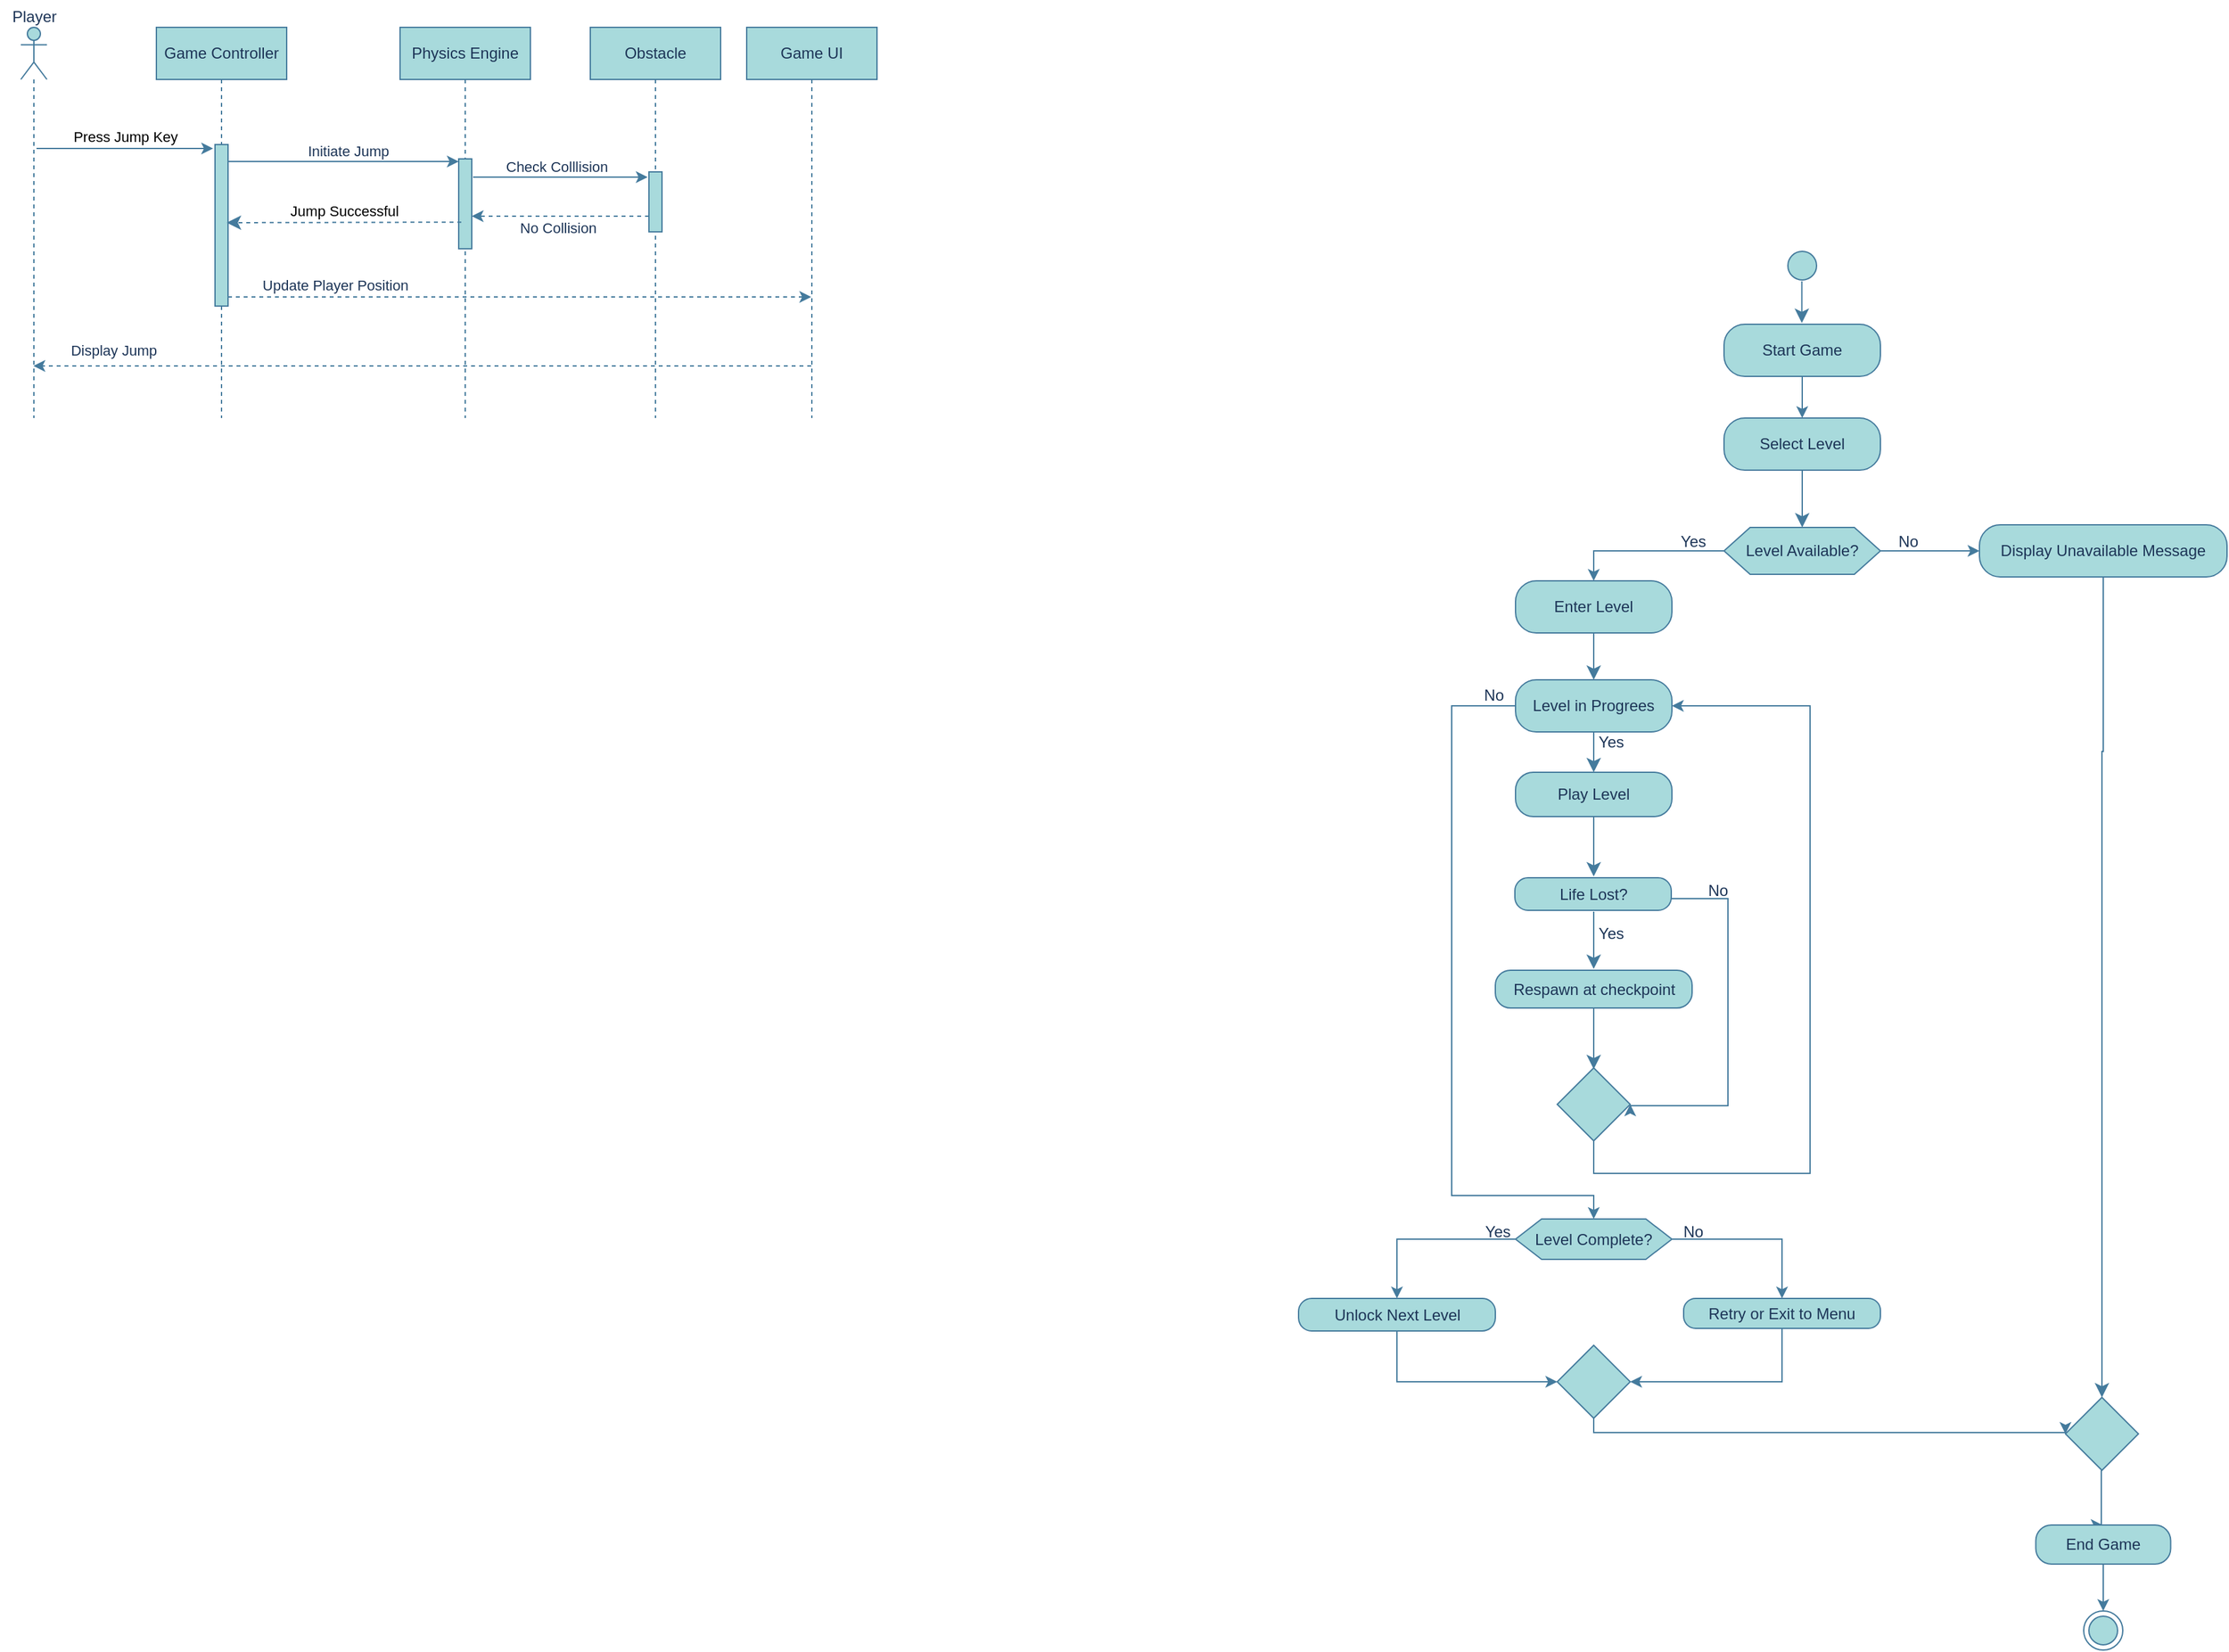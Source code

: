 <mxfile version="22.1.11" type="github">
  <diagram id="C5RBs43oDa-KdzZeNtuy" name="Page-1">
    <mxGraphModel dx="3575" dy="1578" grid="0" gridSize="10" guides="1" tooltips="1" connect="1" arrows="1" fold="1" page="0" pageScale="1" pageWidth="827" pageHeight="1169" math="0" shadow="0">
      <root>
        <mxCell id="WIyWlLk6GJQsqaUBKTNV-0" />
        <mxCell id="WIyWlLk6GJQsqaUBKTNV-1" parent="WIyWlLk6GJQsqaUBKTNV-0" />
        <mxCell id="QPjvkbg2EBSWsGoP1NiQ-19" value="Game Controller" style="shape=umlLifeline;perimeter=lifelinePerimeter;whiteSpace=wrap;html=1;container=1;dropTarget=0;collapsible=0;recursiveResize=0;outlineConnect=0;portConstraint=eastwest;newEdgeStyle={&quot;curved&quot;:0,&quot;rounded&quot;:0};labelBackgroundColor=none;fillColor=#A8DADC;strokeColor=#457B9D;fontColor=#1D3557;" vertex="1" parent="WIyWlLk6GJQsqaUBKTNV-1">
          <mxGeometry x="-506" y="-269" width="100" height="300" as="geometry" />
        </mxCell>
        <mxCell id="QPjvkbg2EBSWsGoP1NiQ-26" value="" style="html=1;points=[[0,0,0,0,5],[0,1,0,0,-5],[1,0,0,0,5],[1,1,0,0,-5]];perimeter=orthogonalPerimeter;outlineConnect=0;targetShapes=umlLifeline;portConstraint=eastwest;newEdgeStyle={&quot;curved&quot;:0,&quot;rounded&quot;:0};labelBackgroundColor=none;fillColor=#A8DADC;strokeColor=#457B9D;fontColor=#1D3557;" vertex="1" parent="QPjvkbg2EBSWsGoP1NiQ-19">
          <mxGeometry x="45" y="90" width="10" height="124" as="geometry" />
        </mxCell>
        <mxCell id="QPjvkbg2EBSWsGoP1NiQ-20" value="Obstacle" style="shape=umlLifeline;perimeter=lifelinePerimeter;whiteSpace=wrap;html=1;container=1;dropTarget=0;collapsible=0;recursiveResize=0;outlineConnect=0;portConstraint=eastwest;newEdgeStyle={&quot;edgeStyle&quot;:&quot;elbowEdgeStyle&quot;,&quot;elbow&quot;:&quot;vertical&quot;,&quot;curved&quot;:0,&quot;rounded&quot;:0};labelBackgroundColor=none;fillColor=#A8DADC;strokeColor=#457B9D;fontColor=#1D3557;" vertex="1" parent="WIyWlLk6GJQsqaUBKTNV-1">
          <mxGeometry x="-173" y="-269" width="100" height="300" as="geometry" />
        </mxCell>
        <mxCell id="QPjvkbg2EBSWsGoP1NiQ-33" value="" style="html=1;points=[[0,0,0,0,5],[0,1,0,0,-5],[1,0,0,0,5],[1,1,0,0,-5]];perimeter=orthogonalPerimeter;outlineConnect=0;targetShapes=umlLifeline;portConstraint=eastwest;newEdgeStyle={&quot;curved&quot;:0,&quot;rounded&quot;:0};labelBackgroundColor=none;fillColor=#A8DADC;strokeColor=#457B9D;fontColor=#1D3557;" vertex="1" parent="QPjvkbg2EBSWsGoP1NiQ-20">
          <mxGeometry x="45" y="111" width="10" height="46" as="geometry" />
        </mxCell>
        <mxCell id="QPjvkbg2EBSWsGoP1NiQ-40" style="edgeStyle=elbowEdgeStyle;rounded=0;orthogonalLoop=1;jettySize=auto;html=1;elbow=vertical;curved=0;dashed=1;labelBackgroundColor=none;strokeColor=#457B9D;fontColor=default;" edge="1" parent="WIyWlLk6GJQsqaUBKTNV-1" source="QPjvkbg2EBSWsGoP1NiQ-21">
          <mxGeometry relative="1" as="geometry">
            <mxPoint x="56.5" y="-9" as="sourcePoint" />
            <mxPoint x="-600.333" y="-9" as="targetPoint" />
          </mxGeometry>
        </mxCell>
        <mxCell id="QPjvkbg2EBSWsGoP1NiQ-41" value="Display Jump" style="edgeLabel;html=1;align=center;verticalAlign=middle;resizable=0;points=[];labelBackgroundColor=none;fontColor=#1D3557;" vertex="1" connectable="0" parent="QPjvkbg2EBSWsGoP1NiQ-40">
          <mxGeometry x="0.746" y="2" relative="1" as="geometry">
            <mxPoint x="-15" y="-14" as="offset" />
          </mxGeometry>
        </mxCell>
        <mxCell id="QPjvkbg2EBSWsGoP1NiQ-21" value="Game UI" style="shape=umlLifeline;perimeter=lifelinePerimeter;whiteSpace=wrap;html=1;container=1;dropTarget=0;collapsible=0;recursiveResize=0;outlineConnect=0;portConstraint=eastwest;newEdgeStyle={&quot;edgeStyle&quot;:&quot;elbowEdgeStyle&quot;,&quot;elbow&quot;:&quot;vertical&quot;,&quot;curved&quot;:0,&quot;rounded&quot;:0};labelBackgroundColor=none;fillColor=#A8DADC;strokeColor=#457B9D;fontColor=#1D3557;" vertex="1" parent="WIyWlLk6GJQsqaUBKTNV-1">
          <mxGeometry x="-53" y="-269" width="100" height="300" as="geometry" />
        </mxCell>
        <mxCell id="QPjvkbg2EBSWsGoP1NiQ-22" value="Physics Engine" style="shape=umlLifeline;perimeter=lifelinePerimeter;whiteSpace=wrap;html=1;container=1;dropTarget=0;collapsible=0;recursiveResize=0;outlineConnect=0;portConstraint=eastwest;newEdgeStyle={&quot;curved&quot;:0,&quot;rounded&quot;:0};labelBackgroundColor=none;fillColor=#A8DADC;strokeColor=#457B9D;fontColor=#1D3557;" vertex="1" parent="WIyWlLk6GJQsqaUBKTNV-1">
          <mxGeometry x="-319" y="-269" width="100" height="300" as="geometry" />
        </mxCell>
        <mxCell id="QPjvkbg2EBSWsGoP1NiQ-27" value="" style="html=1;points=[[0,0,0,0,5],[0,1,0,0,-5],[1,0,0,0,5],[1,1,0,0,-5]];perimeter=orthogonalPerimeter;outlineConnect=0;targetShapes=umlLifeline;portConstraint=eastwest;newEdgeStyle={&quot;curved&quot;:0,&quot;rounded&quot;:0};labelBackgroundColor=none;fillColor=#A8DADC;strokeColor=#457B9D;fontColor=#1D3557;" vertex="1" parent="QPjvkbg2EBSWsGoP1NiQ-22">
          <mxGeometry x="45" y="101" width="10" height="69" as="geometry" />
        </mxCell>
        <mxCell id="QPjvkbg2EBSWsGoP1NiQ-23" value="Press Jump Key" style="html=1;verticalAlign=bottom;endArrow=classic;curved=0;rounded=0;endFill=1;labelBackgroundColor=none;strokeColor=#457B9D;fontColor=default;" edge="1" parent="WIyWlLk6GJQsqaUBKTNV-1">
          <mxGeometry width="80" relative="1" as="geometry">
            <mxPoint x="-598" y="-176" as="sourcePoint" />
            <mxPoint x="-462.5" y="-176" as="targetPoint" />
          </mxGeometry>
        </mxCell>
        <mxCell id="QPjvkbg2EBSWsGoP1NiQ-24" value="" style="shape=umlLifeline;perimeter=lifelinePerimeter;whiteSpace=wrap;html=1;container=1;dropTarget=0;collapsible=0;recursiveResize=0;outlineConnect=0;portConstraint=eastwest;newEdgeStyle={&quot;curved&quot;:0,&quot;rounded&quot;:0};participant=umlActor;labelBackgroundColor=none;fillColor=#A8DADC;strokeColor=#457B9D;fontColor=#1D3557;" vertex="1" parent="WIyWlLk6GJQsqaUBKTNV-1">
          <mxGeometry x="-610" y="-269" width="20" height="300" as="geometry" />
        </mxCell>
        <mxCell id="QPjvkbg2EBSWsGoP1NiQ-25" value="Player" style="text;html=1;align=center;verticalAlign=middle;resizable=0;points=[];autosize=1;strokeColor=none;fillColor=none;labelBackgroundColor=none;fontColor=#1D3557;" vertex="1" parent="WIyWlLk6GJQsqaUBKTNV-1">
          <mxGeometry x="-626" y="-290" width="52" height="26" as="geometry" />
        </mxCell>
        <mxCell id="QPjvkbg2EBSWsGoP1NiQ-30" style="edgeStyle=none;rounded=0;orthogonalLoop=1;jettySize=auto;html=1;curved=0;labelBackgroundColor=none;strokeColor=#457B9D;fontColor=default;" edge="1" parent="WIyWlLk6GJQsqaUBKTNV-1">
          <mxGeometry relative="1" as="geometry">
            <mxPoint x="-451" y="-166" as="sourcePoint" />
            <mxPoint x="-274" y="-166" as="targetPoint" />
          </mxGeometry>
        </mxCell>
        <mxCell id="QPjvkbg2EBSWsGoP1NiQ-31" value="Initiate Jump" style="edgeLabel;html=1;align=center;verticalAlign=middle;resizable=0;points=[];labelBackgroundColor=none;fontColor=#1D3557;" vertex="1" connectable="0" parent="QPjvkbg2EBSWsGoP1NiQ-30">
          <mxGeometry x="0.009" relative="1" as="geometry">
            <mxPoint x="2" y="-8" as="offset" />
          </mxGeometry>
        </mxCell>
        <mxCell id="QPjvkbg2EBSWsGoP1NiQ-32" value="Jump Successful" style="html=1;verticalAlign=bottom;endArrow=classic;dashed=1;endSize=8;curved=0;rounded=0;endFill=1;labelBackgroundColor=none;strokeColor=#457B9D;fontColor=default;" edge="1" parent="WIyWlLk6GJQsqaUBKTNV-1">
          <mxGeometry relative="1" as="geometry">
            <mxPoint x="-272" y="-119.42" as="sourcePoint" />
            <mxPoint x="-452" y="-119" as="targetPoint" />
          </mxGeometry>
        </mxCell>
        <mxCell id="QPjvkbg2EBSWsGoP1NiQ-34" style="edgeStyle=none;rounded=0;orthogonalLoop=1;jettySize=auto;html=1;curved=0;labelBackgroundColor=none;strokeColor=#457B9D;fontColor=default;" edge="1" parent="WIyWlLk6GJQsqaUBKTNV-1">
          <mxGeometry relative="1" as="geometry">
            <mxPoint x="-263" y="-154" as="sourcePoint" />
            <mxPoint x="-129" y="-154" as="targetPoint" />
          </mxGeometry>
        </mxCell>
        <mxCell id="QPjvkbg2EBSWsGoP1NiQ-35" value="Check Colllision" style="edgeLabel;html=1;align=center;verticalAlign=middle;resizable=0;points=[];labelBackgroundColor=none;fontColor=#1D3557;" vertex="1" connectable="0" parent="QPjvkbg2EBSWsGoP1NiQ-34">
          <mxGeometry x="-0.008" y="-3" relative="1" as="geometry">
            <mxPoint x="-3" y="-11" as="offset" />
          </mxGeometry>
        </mxCell>
        <mxCell id="QPjvkbg2EBSWsGoP1NiQ-36" style="edgeStyle=none;rounded=0;orthogonalLoop=1;jettySize=auto;html=1;curved=0;dashed=1;endArrow=classic;endFill=1;labelBackgroundColor=none;strokeColor=#457B9D;fontColor=default;" edge="1" parent="WIyWlLk6GJQsqaUBKTNV-1" target="QPjvkbg2EBSWsGoP1NiQ-27">
          <mxGeometry relative="1" as="geometry">
            <mxPoint x="-128" y="-124" as="sourcePoint" />
            <mxPoint x="-263" y="-126" as="targetPoint" />
          </mxGeometry>
        </mxCell>
        <mxCell id="QPjvkbg2EBSWsGoP1NiQ-37" value="No Collision" style="edgeLabel;html=1;align=center;verticalAlign=middle;resizable=0;points=[];labelBackgroundColor=none;fontColor=#1D3557;" vertex="1" connectable="0" parent="QPjvkbg2EBSWsGoP1NiQ-36">
          <mxGeometry x="0.075" y="-1" relative="1" as="geometry">
            <mxPoint x="3" y="10" as="offset" />
          </mxGeometry>
        </mxCell>
        <mxCell id="QPjvkbg2EBSWsGoP1NiQ-38" style="edgeStyle=none;rounded=0;orthogonalLoop=1;jettySize=auto;html=1;curved=0;dashed=1;labelBackgroundColor=none;strokeColor=#457B9D;fontColor=default;" edge="1" parent="WIyWlLk6GJQsqaUBKTNV-1" target="QPjvkbg2EBSWsGoP1NiQ-21">
          <mxGeometry relative="1" as="geometry">
            <mxPoint x="-451" y="-62.0" as="sourcePoint" />
            <mxPoint x="56.5" y="-62.0" as="targetPoint" />
          </mxGeometry>
        </mxCell>
        <mxCell id="QPjvkbg2EBSWsGoP1NiQ-39" value="Update Player Position" style="edgeLabel;html=1;align=center;verticalAlign=middle;resizable=0;points=[];labelBackgroundColor=none;fontColor=#1D3557;" vertex="1" connectable="0" parent="QPjvkbg2EBSWsGoP1NiQ-38">
          <mxGeometry x="-0.731" relative="1" as="geometry">
            <mxPoint x="22" y="-9" as="offset" />
          </mxGeometry>
        </mxCell>
        <mxCell id="QPjvkbg2EBSWsGoP1NiQ-46" value="" style="ellipse;html=1;shape=startState;fillColor=#A8DADC;strokeColor=#457B9D;fontColor=#1D3557;labelBackgroundColor=none;" vertex="1" parent="WIyWlLk6GJQsqaUBKTNV-1">
          <mxGeometry x="742" y="-101" width="30" height="30" as="geometry" />
        </mxCell>
        <mxCell id="QPjvkbg2EBSWsGoP1NiQ-47" value="" style="edgeStyle=orthogonalEdgeStyle;html=1;verticalAlign=bottom;endArrow=classic;endSize=8;strokeColor=#457B9D;rounded=0;fontColor=default;fillColor=#A8DADC;labelBackgroundColor=none;endFill=1;" edge="1" parent="WIyWlLk6GJQsqaUBKTNV-1">
          <mxGeometry relative="1" as="geometry">
            <mxPoint x="756.71" y="-42" as="targetPoint" />
            <mxPoint x="756.71" y="-74" as="sourcePoint" />
          </mxGeometry>
        </mxCell>
        <mxCell id="QPjvkbg2EBSWsGoP1NiQ-57" style="edgeStyle=orthogonalEdgeStyle;rounded=0;orthogonalLoop=1;jettySize=auto;html=1;entryX=0.5;entryY=0;entryDx=0;entryDy=0;strokeColor=#457B9D;fontColor=default;fillColor=#A8DADC;labelBackgroundColor=none;" edge="1" parent="WIyWlLk6GJQsqaUBKTNV-1" source="QPjvkbg2EBSWsGoP1NiQ-48" target="QPjvkbg2EBSWsGoP1NiQ-51">
          <mxGeometry relative="1" as="geometry" />
        </mxCell>
        <mxCell id="QPjvkbg2EBSWsGoP1NiQ-48" value="Start Game" style="rounded=1;whiteSpace=wrap;html=1;arcSize=40;fontColor=#1D3557;fillColor=#A8DADC;strokeColor=#457B9D;labelBackgroundColor=none;" vertex="1" parent="WIyWlLk6GJQsqaUBKTNV-1">
          <mxGeometry x="697" y="-41" width="120" height="40" as="geometry" />
        </mxCell>
        <mxCell id="QPjvkbg2EBSWsGoP1NiQ-52" value="" style="edgeStyle=orthogonalEdgeStyle;html=1;verticalAlign=bottom;endArrow=classic;endSize=8;strokeColor=#457B9D;rounded=0;fontColor=default;fillColor=#A8DADC;labelBackgroundColor=none;endFill=1;" edge="1" parent="WIyWlLk6GJQsqaUBKTNV-1">
          <mxGeometry relative="1" as="geometry">
            <mxPoint x="757" y="115" as="targetPoint" />
            <mxPoint x="757" y="55" as="sourcePoint" />
          </mxGeometry>
        </mxCell>
        <mxCell id="QPjvkbg2EBSWsGoP1NiQ-51" value="Select Level" style="rounded=1;whiteSpace=wrap;html=1;arcSize=40;fontColor=#1D3557;fillColor=#A8DADC;strokeColor=#457B9D;labelBackgroundColor=none;" vertex="1" parent="WIyWlLk6GJQsqaUBKTNV-1">
          <mxGeometry x="697" y="31" width="120" height="40" as="geometry" />
        </mxCell>
        <mxCell id="QPjvkbg2EBSWsGoP1NiQ-63" style="edgeStyle=orthogonalEdgeStyle;rounded=0;orthogonalLoop=1;jettySize=auto;html=1;entryX=0;entryY=0.5;entryDx=0;entryDy=0;strokeColor=#457B9D;fontColor=default;fillColor=#A8DADC;labelBackgroundColor=none;" edge="1" parent="WIyWlLk6GJQsqaUBKTNV-1" source="QPjvkbg2EBSWsGoP1NiQ-58" target="QPjvkbg2EBSWsGoP1NiQ-59">
          <mxGeometry relative="1" as="geometry" />
        </mxCell>
        <mxCell id="QPjvkbg2EBSWsGoP1NiQ-66" style="edgeStyle=orthogonalEdgeStyle;rounded=0;orthogonalLoop=1;jettySize=auto;html=1;entryX=0.5;entryY=0;entryDx=0;entryDy=0;strokeColor=#457B9D;fontColor=default;fillColor=#A8DADC;labelBackgroundColor=none;" edge="1" parent="WIyWlLk6GJQsqaUBKTNV-1" source="QPjvkbg2EBSWsGoP1NiQ-58" target="QPjvkbg2EBSWsGoP1NiQ-61">
          <mxGeometry relative="1" as="geometry" />
        </mxCell>
        <mxCell id="QPjvkbg2EBSWsGoP1NiQ-58" value="Level Available?" style="shape=hexagon;perimeter=hexagonPerimeter2;whiteSpace=wrap;html=1;fixedSize=1;strokeColor=#457B9D;fontColor=#1D3557;fillColor=#A8DADC;labelBackgroundColor=none;" vertex="1" parent="WIyWlLk6GJQsqaUBKTNV-1">
          <mxGeometry x="697" y="115" width="120" height="36" as="geometry" />
        </mxCell>
        <mxCell id="QPjvkbg2EBSWsGoP1NiQ-59" value="Display Unavailable Message" style="rounded=1;whiteSpace=wrap;html=1;arcSize=40;fontColor=#1D3557;fillColor=#A8DADC;strokeColor=#457B9D;labelBackgroundColor=none;" vertex="1" parent="WIyWlLk6GJQsqaUBKTNV-1">
          <mxGeometry x="893" y="113" width="190" height="40" as="geometry" />
        </mxCell>
        <mxCell id="QPjvkbg2EBSWsGoP1NiQ-60" value="" style="edgeStyle=orthogonalEdgeStyle;html=1;verticalAlign=bottom;endArrow=classic;endSize=8;strokeColor=#457B9D;rounded=0;fontColor=default;fillColor=#A8DADC;labelBackgroundColor=none;entryX=0.5;entryY=0;entryDx=0;entryDy=0;exitX=0.5;exitY=1;exitDx=0;exitDy=0;endFill=1;" edge="1" source="QPjvkbg2EBSWsGoP1NiQ-59" parent="WIyWlLk6GJQsqaUBKTNV-1" target="QPjvkbg2EBSWsGoP1NiQ-95">
          <mxGeometry relative="1" as="geometry">
            <mxPoint x="977" y="287" as="targetPoint" />
            <mxPoint x="977.053" y="153" as="sourcePoint" />
            <Array as="points">
              <mxPoint x="988" y="287" />
              <mxPoint x="987" y="287" />
            </Array>
          </mxGeometry>
        </mxCell>
        <mxCell id="QPjvkbg2EBSWsGoP1NiQ-61" value="Enter Level" style="rounded=1;whiteSpace=wrap;html=1;arcSize=40;fontColor=#1D3557;fillColor=#A8DADC;strokeColor=#457B9D;labelBackgroundColor=none;" vertex="1" parent="WIyWlLk6GJQsqaUBKTNV-1">
          <mxGeometry x="537" y="156" width="120" height="40" as="geometry" />
        </mxCell>
        <mxCell id="QPjvkbg2EBSWsGoP1NiQ-62" value="" style="edgeStyle=orthogonalEdgeStyle;html=1;verticalAlign=bottom;endArrow=classic;endSize=8;strokeColor=#457B9D;rounded=0;fontColor=default;fillColor=#A8DADC;labelBackgroundColor=none;endFill=1;" edge="1" parent="WIyWlLk6GJQsqaUBKTNV-1">
          <mxGeometry relative="1" as="geometry">
            <mxPoint x="597" y="232" as="targetPoint" />
            <mxPoint x="597" y="196" as="sourcePoint" />
          </mxGeometry>
        </mxCell>
        <mxCell id="QPjvkbg2EBSWsGoP1NiQ-64" value="No" style="text;html=1;align=center;verticalAlign=middle;resizable=0;points=[];autosize=1;strokeColor=none;fillColor=none;fontColor=#1D3557;labelBackgroundColor=none;" vertex="1" parent="WIyWlLk6GJQsqaUBKTNV-1">
          <mxGeometry x="821" y="113" width="33" height="26" as="geometry" />
        </mxCell>
        <mxCell id="QPjvkbg2EBSWsGoP1NiQ-67" value="Yes" style="text;html=1;align=center;verticalAlign=middle;resizable=0;points=[];autosize=1;strokeColor=none;fillColor=none;fontColor=#1D3557;labelBackgroundColor=none;" vertex="1" parent="WIyWlLk6GJQsqaUBKTNV-1">
          <mxGeometry x="654" y="113" width="38" height="26" as="geometry" />
        </mxCell>
        <mxCell id="QPjvkbg2EBSWsGoP1NiQ-83" style="edgeStyle=orthogonalEdgeStyle;rounded=0;orthogonalLoop=1;jettySize=auto;html=1;entryX=0.5;entryY=0;entryDx=0;entryDy=0;strokeColor=#457B9D;fontColor=default;fillColor=#A8DADC;labelBackgroundColor=none;" edge="1" parent="WIyWlLk6GJQsqaUBKTNV-1" source="QPjvkbg2EBSWsGoP1NiQ-68" target="QPjvkbg2EBSWsGoP1NiQ-81">
          <mxGeometry relative="1" as="geometry">
            <Array as="points">
              <mxPoint x="488" y="252" />
              <mxPoint x="488" y="628" />
              <mxPoint x="597" y="628" />
            </Array>
          </mxGeometry>
        </mxCell>
        <mxCell id="QPjvkbg2EBSWsGoP1NiQ-68" value="Level in Progrees" style="rounded=1;whiteSpace=wrap;html=1;arcSize=40;fontColor=#1D3557;fillColor=#A8DADC;strokeColor=#457B9D;labelBackgroundColor=none;" vertex="1" parent="WIyWlLk6GJQsqaUBKTNV-1">
          <mxGeometry x="537" y="232" width="120" height="40" as="geometry" />
        </mxCell>
        <mxCell id="QPjvkbg2EBSWsGoP1NiQ-69" value="" style="edgeStyle=orthogonalEdgeStyle;html=1;verticalAlign=bottom;endArrow=classic;endSize=8;strokeColor=#457B9D;rounded=0;fontColor=default;fillColor=#A8DADC;labelBackgroundColor=none;exitX=0.5;exitY=1;exitDx=0;exitDy=0;endFill=1;entryX=0.5;entryY=0;entryDx=0;entryDy=0;" edge="1" parent="WIyWlLk6GJQsqaUBKTNV-1" source="QPjvkbg2EBSWsGoP1NiQ-68" target="QPjvkbg2EBSWsGoP1NiQ-70">
          <mxGeometry relative="1" as="geometry">
            <mxPoint x="596" y="301" as="targetPoint" />
            <mxPoint x="596" y="277" as="sourcePoint" />
          </mxGeometry>
        </mxCell>
        <mxCell id="QPjvkbg2EBSWsGoP1NiQ-70" value="Play Level" style="rounded=1;whiteSpace=wrap;html=1;arcSize=40;fontColor=#1D3557;fillColor=#A8DADC;strokeColor=#457B9D;labelBackgroundColor=none;" vertex="1" parent="WIyWlLk6GJQsqaUBKTNV-1">
          <mxGeometry x="537" y="303" width="120" height="34" as="geometry" />
        </mxCell>
        <mxCell id="QPjvkbg2EBSWsGoP1NiQ-71" value="" style="edgeStyle=orthogonalEdgeStyle;html=1;verticalAlign=bottom;endArrow=classic;endSize=8;strokeColor=#457B9D;rounded=0;fontColor=default;fillColor=#A8DADC;labelBackgroundColor=none;endFill=1;exitX=0.5;exitY=1;exitDx=0;exitDy=0;" edge="1" parent="WIyWlLk6GJQsqaUBKTNV-1" source="QPjvkbg2EBSWsGoP1NiQ-70">
          <mxGeometry relative="1" as="geometry">
            <mxPoint x="597" y="383" as="targetPoint" />
            <mxPoint x="597" y="349" as="sourcePoint" />
          </mxGeometry>
        </mxCell>
        <mxCell id="QPjvkbg2EBSWsGoP1NiQ-77" style="edgeStyle=orthogonalEdgeStyle;rounded=0;orthogonalLoop=1;jettySize=auto;html=1;entryX=1;entryY=0.5;entryDx=0;entryDy=0;strokeColor=#457B9D;fontColor=default;fillColor=#A8DADC;labelBackgroundColor=none;exitX=1;exitY=0.5;exitDx=0;exitDy=0;" edge="1" parent="WIyWlLk6GJQsqaUBKTNV-1" source="QPjvkbg2EBSWsGoP1NiQ-72" target="QPjvkbg2EBSWsGoP1NiQ-76">
          <mxGeometry relative="1" as="geometry">
            <mxPoint x="671" y="404" as="sourcePoint" />
            <Array as="points">
              <mxPoint x="657" y="400" />
              <mxPoint x="700" y="400" />
              <mxPoint x="700" y="559" />
              <mxPoint x="625" y="559" />
            </Array>
          </mxGeometry>
        </mxCell>
        <mxCell id="QPjvkbg2EBSWsGoP1NiQ-72" value="Life Lost?" style="rounded=1;whiteSpace=wrap;html=1;arcSize=40;fontColor=#1D3557;fillColor=#A8DADC;strokeColor=#457B9D;labelBackgroundColor=none;" vertex="1" parent="WIyWlLk6GJQsqaUBKTNV-1">
          <mxGeometry x="536.5" y="384" width="120" height="25" as="geometry" />
        </mxCell>
        <mxCell id="QPjvkbg2EBSWsGoP1NiQ-73" value="" style="edgeStyle=orthogonalEdgeStyle;html=1;verticalAlign=bottom;endArrow=classic;endSize=8;strokeColor=#457B9D;rounded=0;fontColor=default;fillColor=#A8DADC;labelBackgroundColor=none;endFill=1;" edge="1" parent="WIyWlLk6GJQsqaUBKTNV-1">
          <mxGeometry relative="1" as="geometry">
            <mxPoint x="597" y="454" as="targetPoint" />
            <mxPoint x="597" y="410" as="sourcePoint" />
          </mxGeometry>
        </mxCell>
        <mxCell id="QPjvkbg2EBSWsGoP1NiQ-74" value="Respawn at checkpoint" style="rounded=1;whiteSpace=wrap;html=1;arcSize=40;fontColor=#1D3557;fillColor=#A8DADC;strokeColor=#457B9D;labelBackgroundColor=none;" vertex="1" parent="WIyWlLk6GJQsqaUBKTNV-1">
          <mxGeometry x="521.5" y="455" width="151" height="29" as="geometry" />
        </mxCell>
        <mxCell id="QPjvkbg2EBSWsGoP1NiQ-75" value="" style="edgeStyle=orthogonalEdgeStyle;html=1;verticalAlign=bottom;endArrow=classic;endSize=8;strokeColor=#457B9D;rounded=0;fontColor=default;fillColor=#A8DADC;labelBackgroundColor=none;endFill=1;" edge="1" parent="WIyWlLk6GJQsqaUBKTNV-1">
          <mxGeometry relative="1" as="geometry">
            <mxPoint x="597" y="531" as="targetPoint" />
            <mxPoint x="597" y="484" as="sourcePoint" />
          </mxGeometry>
        </mxCell>
        <mxCell id="QPjvkbg2EBSWsGoP1NiQ-80" style="edgeStyle=orthogonalEdgeStyle;rounded=0;orthogonalLoop=1;jettySize=auto;html=1;entryX=1;entryY=0.5;entryDx=0;entryDy=0;strokeColor=#457B9D;fontColor=default;fillColor=#A8DADC;labelBackgroundColor=none;" edge="1" parent="WIyWlLk6GJQsqaUBKTNV-1" source="QPjvkbg2EBSWsGoP1NiQ-76" target="QPjvkbg2EBSWsGoP1NiQ-68">
          <mxGeometry relative="1" as="geometry">
            <Array as="points">
              <mxPoint x="597" y="611" />
              <mxPoint x="763" y="611" />
              <mxPoint x="763" y="252" />
            </Array>
          </mxGeometry>
        </mxCell>
        <mxCell id="QPjvkbg2EBSWsGoP1NiQ-76" value="" style="rhombus;whiteSpace=wrap;html=1;strokeColor=#457B9D;fontColor=#1D3557;fillColor=#A8DADC;labelBackgroundColor=none;" vertex="1" parent="WIyWlLk6GJQsqaUBKTNV-1">
          <mxGeometry x="569" y="530" width="56" height="56" as="geometry" />
        </mxCell>
        <mxCell id="QPjvkbg2EBSWsGoP1NiQ-78" value="No" style="text;html=1;align=center;verticalAlign=middle;resizable=0;points=[];autosize=1;strokeColor=none;fillColor=none;fontColor=#1D3557;labelBackgroundColor=none;" vertex="1" parent="WIyWlLk6GJQsqaUBKTNV-1">
          <mxGeometry x="675" y="381" width="33" height="26" as="geometry" />
        </mxCell>
        <mxCell id="QPjvkbg2EBSWsGoP1NiQ-79" value="Yes" style="text;html=1;align=center;verticalAlign=middle;resizable=0;points=[];autosize=1;strokeColor=none;fillColor=none;fontColor=#1D3557;labelBackgroundColor=none;" vertex="1" parent="WIyWlLk6GJQsqaUBKTNV-1">
          <mxGeometry x="591" y="414" width="38" height="26" as="geometry" />
        </mxCell>
        <mxCell id="QPjvkbg2EBSWsGoP1NiQ-88" style="edgeStyle=orthogonalEdgeStyle;rounded=0;orthogonalLoop=1;jettySize=auto;html=1;entryX=0.5;entryY=0;entryDx=0;entryDy=0;strokeColor=#457B9D;fontColor=default;fillColor=#A8DADC;labelBackgroundColor=none;" edge="1" parent="WIyWlLk6GJQsqaUBKTNV-1" source="QPjvkbg2EBSWsGoP1NiQ-81" target="QPjvkbg2EBSWsGoP1NiQ-86">
          <mxGeometry relative="1" as="geometry" />
        </mxCell>
        <mxCell id="QPjvkbg2EBSWsGoP1NiQ-89" style="edgeStyle=orthogonalEdgeStyle;rounded=0;orthogonalLoop=1;jettySize=auto;html=1;entryX=0.5;entryY=0;entryDx=0;entryDy=0;strokeColor=#457B9D;fontColor=default;fillColor=#A8DADC;labelBackgroundColor=none;" edge="1" parent="WIyWlLk6GJQsqaUBKTNV-1" source="QPjvkbg2EBSWsGoP1NiQ-81" target="QPjvkbg2EBSWsGoP1NiQ-87">
          <mxGeometry relative="1" as="geometry" />
        </mxCell>
        <mxCell id="QPjvkbg2EBSWsGoP1NiQ-81" value="Level Complete?" style="shape=hexagon;perimeter=hexagonPerimeter2;whiteSpace=wrap;html=1;fixedSize=1;strokeColor=#457B9D;fontColor=#1D3557;fillColor=#A8DADC;labelBackgroundColor=none;" vertex="1" parent="WIyWlLk6GJQsqaUBKTNV-1">
          <mxGeometry x="537" y="646" width="120" height="31" as="geometry" />
        </mxCell>
        <mxCell id="QPjvkbg2EBSWsGoP1NiQ-84" value="No" style="text;html=1;align=center;verticalAlign=middle;resizable=0;points=[];autosize=1;strokeColor=none;fillColor=none;fontColor=#1D3557;labelBackgroundColor=none;" vertex="1" parent="WIyWlLk6GJQsqaUBKTNV-1">
          <mxGeometry x="503" y="231" width="33" height="26" as="geometry" />
        </mxCell>
        <mxCell id="QPjvkbg2EBSWsGoP1NiQ-93" style="edgeStyle=orthogonalEdgeStyle;rounded=0;orthogonalLoop=1;jettySize=auto;html=1;entryX=0;entryY=0.5;entryDx=0;entryDy=0;strokeColor=#457B9D;fontColor=default;fillColor=#A8DADC;labelBackgroundColor=none;" edge="1" parent="WIyWlLk6GJQsqaUBKTNV-1" source="QPjvkbg2EBSWsGoP1NiQ-86" target="QPjvkbg2EBSWsGoP1NiQ-92">
          <mxGeometry relative="1" as="geometry">
            <Array as="points">
              <mxPoint x="446" y="771" />
            </Array>
          </mxGeometry>
        </mxCell>
        <mxCell id="QPjvkbg2EBSWsGoP1NiQ-86" value="Unlock Next Level" style="rounded=1;whiteSpace=wrap;html=1;arcSize=40;fontColor=#1D3557;fillColor=#A8DADC;strokeColor=#457B9D;labelBackgroundColor=none;" vertex="1" parent="WIyWlLk6GJQsqaUBKTNV-1">
          <mxGeometry x="370.5" y="707" width="151" height="25" as="geometry" />
        </mxCell>
        <mxCell id="QPjvkbg2EBSWsGoP1NiQ-87" value="Retry or Exit to Menu" style="rounded=1;whiteSpace=wrap;html=1;arcSize=40;fontColor=#1D3557;fillColor=#A8DADC;strokeColor=#457B9D;labelBackgroundColor=none;" vertex="1" parent="WIyWlLk6GJQsqaUBKTNV-1">
          <mxGeometry x="666" y="707" width="151" height="23" as="geometry" />
        </mxCell>
        <mxCell id="QPjvkbg2EBSWsGoP1NiQ-90" value="Yes" style="text;html=1;align=center;verticalAlign=middle;resizable=0;points=[];autosize=1;strokeColor=none;fillColor=none;fontColor=#1D3557;labelBackgroundColor=none;" vertex="1" parent="WIyWlLk6GJQsqaUBKTNV-1">
          <mxGeometry x="504" y="643" width="38" height="26" as="geometry" />
        </mxCell>
        <mxCell id="QPjvkbg2EBSWsGoP1NiQ-91" value="No" style="text;html=1;align=center;verticalAlign=middle;resizable=0;points=[];autosize=1;strokeColor=none;fillColor=none;fontColor=#1D3557;labelBackgroundColor=none;" vertex="1" parent="WIyWlLk6GJQsqaUBKTNV-1">
          <mxGeometry x="656.5" y="643" width="33" height="26" as="geometry" />
        </mxCell>
        <mxCell id="QPjvkbg2EBSWsGoP1NiQ-96" style="edgeStyle=orthogonalEdgeStyle;rounded=0;orthogonalLoop=1;jettySize=auto;html=1;entryX=0;entryY=0.5;entryDx=0;entryDy=0;strokeColor=#457B9D;fontColor=default;fillColor=#A8DADC;labelBackgroundColor=none;" edge="1" parent="WIyWlLk6GJQsqaUBKTNV-1" target="QPjvkbg2EBSWsGoP1NiQ-95">
          <mxGeometry relative="1" as="geometry">
            <mxPoint x="597.0" y="769.0" as="sourcePoint" />
            <Array as="points">
              <mxPoint x="597" y="810" />
              <mxPoint x="959" y="810" />
            </Array>
          </mxGeometry>
        </mxCell>
        <mxCell id="QPjvkbg2EBSWsGoP1NiQ-92" value="" style="rhombus;whiteSpace=wrap;html=1;strokeColor=#457B9D;fontColor=#1D3557;fillColor=#A8DADC;labelBackgroundColor=none;" vertex="1" parent="WIyWlLk6GJQsqaUBKTNV-1">
          <mxGeometry x="569" y="743" width="56" height="56" as="geometry" />
        </mxCell>
        <mxCell id="QPjvkbg2EBSWsGoP1NiQ-94" style="edgeStyle=orthogonalEdgeStyle;rounded=0;orthogonalLoop=1;jettySize=auto;html=1;entryX=1;entryY=0.5;entryDx=0;entryDy=0;strokeColor=#457B9D;fontColor=default;fillColor=#A8DADC;labelBackgroundColor=none;" edge="1" parent="WIyWlLk6GJQsqaUBKTNV-1" source="QPjvkbg2EBSWsGoP1NiQ-87" target="QPjvkbg2EBSWsGoP1NiQ-92">
          <mxGeometry relative="1" as="geometry">
            <Array as="points">
              <mxPoint x="742" y="771" />
            </Array>
          </mxGeometry>
        </mxCell>
        <mxCell id="QPjvkbg2EBSWsGoP1NiQ-105" style="edgeStyle=orthogonalEdgeStyle;rounded=0;orthogonalLoop=1;jettySize=auto;html=1;exitX=0.5;exitY=1;exitDx=0;exitDy=0;entryX=0.5;entryY=0;entryDx=0;entryDy=0;strokeColor=#457B9D;fontColor=default;fillColor=#A8DADC;labelBackgroundColor=none;" edge="1" parent="WIyWlLk6GJQsqaUBKTNV-1">
          <mxGeometry relative="1" as="geometry">
            <mxPoint x="986.5" y="839" as="sourcePoint" />
            <mxPoint x="987.5" y="881" as="targetPoint" />
            <Array as="points">
              <mxPoint x="986.5" y="881" />
            </Array>
          </mxGeometry>
        </mxCell>
        <mxCell id="QPjvkbg2EBSWsGoP1NiQ-95" value="" style="rhombus;whiteSpace=wrap;html=1;strokeColor=#457B9D;fontColor=#1D3557;fillColor=#A8DADC;labelBackgroundColor=none;" vertex="1" parent="WIyWlLk6GJQsqaUBKTNV-1">
          <mxGeometry x="959" y="783" width="56" height="56" as="geometry" />
        </mxCell>
        <mxCell id="QPjvkbg2EBSWsGoP1NiQ-97" value="Yes" style="text;html=1;align=center;verticalAlign=middle;resizable=0;points=[];autosize=1;strokeColor=none;fillColor=none;fontColor=#1D3557;labelBackgroundColor=none;" vertex="1" parent="WIyWlLk6GJQsqaUBKTNV-1">
          <mxGeometry x="591" y="267" width="38" height="26" as="geometry" />
        </mxCell>
        <mxCell id="QPjvkbg2EBSWsGoP1NiQ-102" value="" style="ellipse;html=1;shape=endState;fillColor=#A8DADC;strokeColor=#457B9D;fontColor=#1D3557;labelBackgroundColor=none;" vertex="1" parent="WIyWlLk6GJQsqaUBKTNV-1">
          <mxGeometry x="973" y="947" width="30" height="30" as="geometry" />
        </mxCell>
        <mxCell id="QPjvkbg2EBSWsGoP1NiQ-104" style="edgeStyle=orthogonalEdgeStyle;rounded=0;orthogonalLoop=1;jettySize=auto;html=1;entryX=0.5;entryY=0;entryDx=0;entryDy=0;strokeColor=#457B9D;fontColor=default;fillColor=#A8DADC;labelBackgroundColor=none;" edge="1" parent="WIyWlLk6GJQsqaUBKTNV-1">
          <mxGeometry relative="1" as="geometry">
            <mxPoint x="987" y="911" as="sourcePoint" />
            <mxPoint x="988" y="947" as="targetPoint" />
          </mxGeometry>
        </mxCell>
        <mxCell id="QPjvkbg2EBSWsGoP1NiQ-103" value="End Game" style="rounded=1;whiteSpace=wrap;html=1;arcSize=40;fontColor=#1D3557;fillColor=#A8DADC;strokeColor=#457B9D;labelBackgroundColor=none;" vertex="1" parent="WIyWlLk6GJQsqaUBKTNV-1">
          <mxGeometry x="936.25" y="881" width="103.5" height="30" as="geometry" />
        </mxCell>
      </root>
    </mxGraphModel>
  </diagram>
</mxfile>
